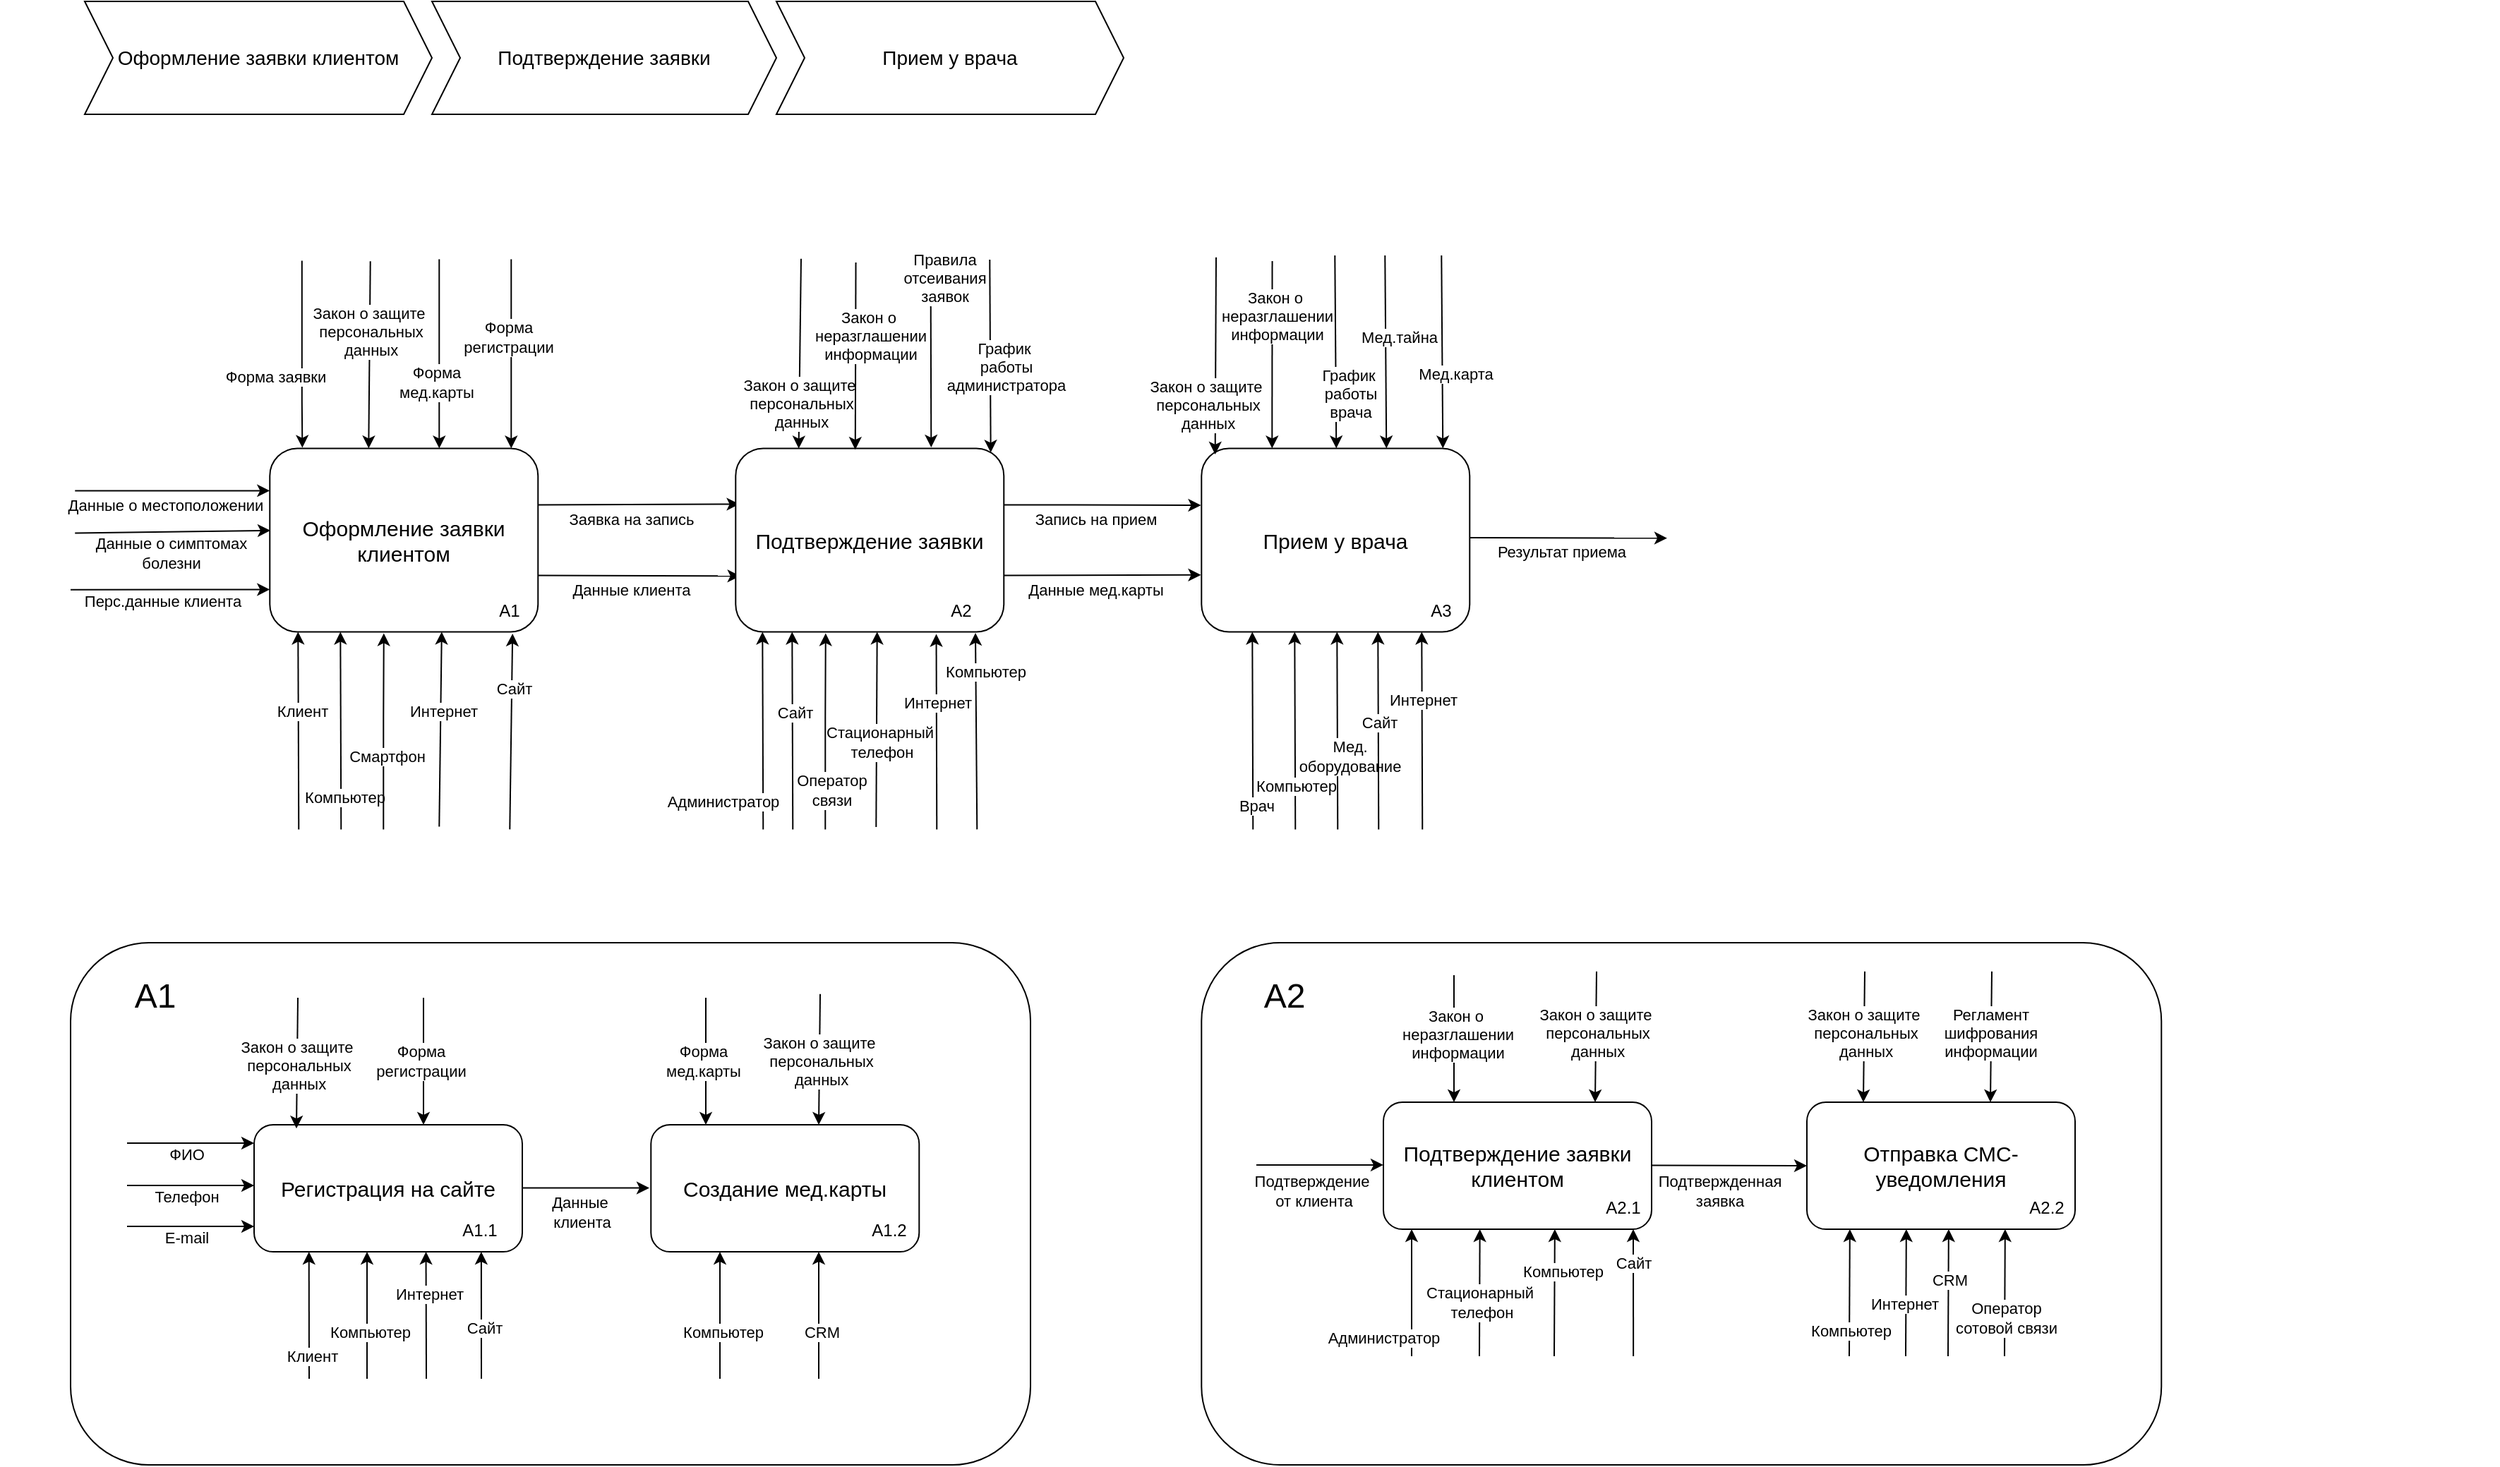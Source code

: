 <mxfile version="26.0.16">
  <diagram name="Страница — 1" id="T0lgfvcUmjg6LenymRfq">
    <mxGraphModel dx="3447" dy="2214" grid="1" gridSize="10" guides="1" tooltips="1" connect="1" arrows="1" fold="1" page="1" pageScale="1" pageWidth="827" pageHeight="1169" math="0" shadow="0">
      <root>
        <mxCell id="0" />
        <mxCell id="1" parent="0" />
        <mxCell id="xkR9pmXFTFTJfKK7whv9-181" value="" style="rounded=1;whiteSpace=wrap;html=1;" vertex="1" parent="1">
          <mxGeometry x="-798.86" y="-453" width="680" height="370" as="geometry" />
        </mxCell>
        <mxCell id="xkR9pmXFTFTJfKK7whv9-140" value="" style="rounded=1;whiteSpace=wrap;html=1;" vertex="1" parent="1">
          <mxGeometry x="-1600" y="-453" width="680" height="370" as="geometry" />
        </mxCell>
        <mxCell id="xkR9pmXFTFTJfKK7whv9-1" value="" style="group" vertex="1" connectable="0" parent="1">
          <mxGeometry x="-1650" y="-1120" width="1770" height="80" as="geometry" />
        </mxCell>
        <mxCell id="xkR9pmXFTFTJfKK7whv9-3" value="Оформление заявки клиентом" style="shape=step;perimeter=stepPerimeter;whiteSpace=wrap;html=1;fixedSize=1;fontSize=14;" vertex="1" parent="xkR9pmXFTFTJfKK7whv9-1">
          <mxGeometry x="60" width="246" height="80" as="geometry" />
        </mxCell>
        <mxCell id="xkR9pmXFTFTJfKK7whv9-5" value="Подтверждение заявки" style="shape=step;perimeter=stepPerimeter;whiteSpace=wrap;html=1;fixedSize=1;fontSize=14;" vertex="1" parent="xkR9pmXFTFTJfKK7whv9-1">
          <mxGeometry x="306" width="244" height="80" as="geometry" />
        </mxCell>
        <mxCell id="xkR9pmXFTFTJfKK7whv9-7" value="Прием у врача" style="shape=step;perimeter=stepPerimeter;whiteSpace=wrap;html=1;fixedSize=1;fontSize=14;" vertex="1" parent="xkR9pmXFTFTJfKK7whv9-1">
          <mxGeometry x="550" width="246" height="80" as="geometry" />
        </mxCell>
        <mxCell id="xkR9pmXFTFTJfKK7whv9-10" value="Оформление заявки клиентом" style="rounded=1;whiteSpace=wrap;html=1;fontSize=15;" vertex="1" parent="1">
          <mxGeometry x="-1458.86" y="-803.31" width="190" height="130" as="geometry" />
        </mxCell>
        <mxCell id="xkR9pmXFTFTJfKK7whv9-11" value="" style="endArrow=classic;html=1;rounded=0;entryX=0.006;entryY=0.706;entryDx=0;entryDy=0;entryPerimeter=0;" edge="1" parent="1">
          <mxGeometry width="50" height="50" relative="1" as="geometry">
            <mxPoint x="-1600" y="-703.09" as="sourcePoint" />
            <mxPoint x="-1458.86" y="-703.31" as="targetPoint" />
          </mxGeometry>
        </mxCell>
        <mxCell id="xkR9pmXFTFTJfKK7whv9-12" value="Перс.данные клиента" style="edgeLabel;html=1;align=center;verticalAlign=middle;resizable=0;points=[];" vertex="1" connectable="0" parent="xkR9pmXFTFTJfKK7whv9-11">
          <mxGeometry x="-0.077" y="-2" relative="1" as="geometry">
            <mxPoint y="6" as="offset" />
          </mxGeometry>
        </mxCell>
        <mxCell id="xkR9pmXFTFTJfKK7whv9-15" value="" style="endArrow=classic;html=1;rounded=0;entryX=0.002;entryY=0.448;entryDx=0;entryDy=0;entryPerimeter=0;" edge="1" parent="1" target="xkR9pmXFTFTJfKK7whv9-10">
          <mxGeometry width="50" height="50" relative="1" as="geometry">
            <mxPoint x="-1596.86" y="-743.31" as="sourcePoint" />
            <mxPoint x="-1468.86" y="-743.31" as="targetPoint" />
          </mxGeometry>
        </mxCell>
        <mxCell id="xkR9pmXFTFTJfKK7whv9-16" value="Данные о симптомах&lt;div&gt;болезни&lt;/div&gt;" style="edgeLabel;html=1;align=center;verticalAlign=middle;resizable=0;points=[];" vertex="1" connectable="0" parent="xkR9pmXFTFTJfKK7whv9-15">
          <mxGeometry x="-0.077" y="-2" relative="1" as="geometry">
            <mxPoint x="4" y="13" as="offset" />
          </mxGeometry>
        </mxCell>
        <mxCell id="xkR9pmXFTFTJfKK7whv9-17" value="" style="endArrow=classic;html=1;rounded=0;" edge="1" parent="1">
          <mxGeometry width="50" height="50" relative="1" as="geometry">
            <mxPoint x="-1596.86" y="-773.31" as="sourcePoint" />
            <mxPoint x="-1458.86" y="-773.31" as="targetPoint" />
          </mxGeometry>
        </mxCell>
        <mxCell id="xkR9pmXFTFTJfKK7whv9-18" value="Данные о местоположении" style="edgeLabel;html=1;align=center;verticalAlign=middle;resizable=0;points=[];" vertex="1" connectable="0" parent="xkR9pmXFTFTJfKK7whv9-17">
          <mxGeometry x="-0.077" y="-2" relative="1" as="geometry">
            <mxPoint y="8" as="offset" />
          </mxGeometry>
        </mxCell>
        <mxCell id="xkR9pmXFTFTJfKK7whv9-20" value="" style="endArrow=classic;html=1;rounded=0;entryX=0.316;entryY=-0.003;entryDx=0;entryDy=0;entryPerimeter=0;" edge="1" parent="1">
          <mxGeometry width="50" height="50" relative="1" as="geometry">
            <mxPoint x="-1436.1" y="-936.3" as="sourcePoint" />
            <mxPoint x="-1435.82" y="-803.7" as="targetPoint" />
            <Array as="points">
              <mxPoint x="-1436.1" y="-836.3" />
            </Array>
          </mxGeometry>
        </mxCell>
        <mxCell id="xkR9pmXFTFTJfKK7whv9-22" value="Форма заявки" style="edgeLabel;html=1;align=center;verticalAlign=middle;resizable=0;points=[];" vertex="1" connectable="0" parent="xkR9pmXFTFTJfKK7whv9-20">
          <mxGeometry x="-0.015" y="-2" relative="1" as="geometry">
            <mxPoint x="-17" y="17" as="offset" />
          </mxGeometry>
        </mxCell>
        <mxCell id="xkR9pmXFTFTJfKK7whv9-23" value="" style="endArrow=classic;html=1;rounded=0;entryX=0.362;entryY=0.02;entryDx=0;entryDy=0;entryPerimeter=0;" edge="1" parent="1">
          <mxGeometry width="50" height="50" relative="1" as="geometry">
            <mxPoint x="-1387.64" y="-935.91" as="sourcePoint" />
            <mxPoint x="-1388.86" y="-803.31" as="targetPoint" />
          </mxGeometry>
        </mxCell>
        <mxCell id="xkR9pmXFTFTJfKK7whv9-24" value="Закон о защите&lt;div&gt;&amp;nbsp;персональных&lt;/div&gt;&lt;div&gt;&amp;nbsp;данных&lt;/div&gt;" style="edgeLabel;html=1;align=center;verticalAlign=middle;resizable=0;points=[];fontSize=11;" vertex="1" connectable="0" parent="xkR9pmXFTFTJfKK7whv9-23">
          <mxGeometry x="-0.015" y="-2" relative="1" as="geometry">
            <mxPoint x="1" y="-16" as="offset" />
          </mxGeometry>
        </mxCell>
        <mxCell id="xkR9pmXFTFTJfKK7whv9-25" value="" style="endArrow=classic;html=1;rounded=0;entryX=0.25;entryY=1;entryDx=0;entryDy=0;" edge="1" parent="1">
          <mxGeometry width="50" height="50" relative="1" as="geometry">
            <mxPoint x="-1408.36" y="-533.31" as="sourcePoint" />
            <mxPoint x="-1408.86" y="-673.31" as="targetPoint" />
          </mxGeometry>
        </mxCell>
        <mxCell id="xkR9pmXFTFTJfKK7whv9-26" value="Компьютер" style="edgeLabel;html=1;align=center;verticalAlign=middle;resizable=0;points=[];" vertex="1" connectable="0" parent="xkR9pmXFTFTJfKK7whv9-25">
          <mxGeometry x="-0.077" y="-2" relative="1" as="geometry">
            <mxPoint y="42" as="offset" />
          </mxGeometry>
        </mxCell>
        <mxCell id="xkR9pmXFTFTJfKK7whv9-29" value="" style="endArrow=classic;html=1;rounded=0;entryX=0.475;entryY=1.008;entryDx=0;entryDy=0;entryPerimeter=0;" edge="1" parent="1">
          <mxGeometry width="50" height="50" relative="1" as="geometry">
            <mxPoint x="-1378.36" y="-533.31" as="sourcePoint" />
            <mxPoint x="-1378.11" y="-672.27" as="targetPoint" />
            <Array as="points">
              <mxPoint x="-1378.36" y="-613.31" />
            </Array>
          </mxGeometry>
        </mxCell>
        <mxCell id="xkR9pmXFTFTJfKK7whv9-30" value="Смартфон" style="edgeLabel;html=1;align=center;verticalAlign=middle;resizable=0;points=[];" vertex="1" connectable="0" parent="xkR9pmXFTFTJfKK7whv9-29">
          <mxGeometry x="-0.077" y="-2" relative="1" as="geometry">
            <mxPoint y="12" as="offset" />
          </mxGeometry>
        </mxCell>
        <mxCell id="xkR9pmXFTFTJfKK7whv9-33" value="" style="endArrow=classic;html=1;rounded=0;entryX=0.904;entryY=1.015;entryDx=0;entryDy=0;entryPerimeter=0;" edge="1" parent="1">
          <mxGeometry width="50" height="50" relative="1" as="geometry">
            <mxPoint x="-1338.86" y="-535.26" as="sourcePoint" />
            <mxPoint x="-1337.1" y="-673.31" as="targetPoint" />
          </mxGeometry>
        </mxCell>
        <mxCell id="xkR9pmXFTFTJfKK7whv9-34" value="Интернет" style="edgeLabel;html=1;align=center;verticalAlign=middle;resizable=0;points=[];" vertex="1" connectable="0" parent="xkR9pmXFTFTJfKK7whv9-33">
          <mxGeometry x="-0.077" y="-2" relative="1" as="geometry">
            <mxPoint y="-19" as="offset" />
          </mxGeometry>
        </mxCell>
        <mxCell id="xkR9pmXFTFTJfKK7whv9-35" value="" style="endArrow=classic;html=1;rounded=0;entryX=0.905;entryY=1.01;entryDx=0;entryDy=0;entryPerimeter=0;" edge="1" parent="1" target="xkR9pmXFTFTJfKK7whv9-10">
          <mxGeometry width="50" height="50" relative="1" as="geometry">
            <mxPoint x="-1288.86" y="-533.31" as="sourcePoint" />
            <mxPoint x="-1287.1" y="-663.31" as="targetPoint" />
          </mxGeometry>
        </mxCell>
        <mxCell id="xkR9pmXFTFTJfKK7whv9-36" value="Сайт" style="edgeLabel;html=1;align=center;verticalAlign=middle;resizable=0;points=[];" vertex="1" connectable="0" parent="xkR9pmXFTFTJfKK7whv9-35">
          <mxGeometry x="-0.077" y="-2" relative="1" as="geometry">
            <mxPoint y="-36" as="offset" />
          </mxGeometry>
        </mxCell>
        <mxCell id="xkR9pmXFTFTJfKK7whv9-37" value="" style="endArrow=classic;html=1;rounded=0;entryX=0.014;entryY=0.304;entryDx=0;entryDy=0;entryPerimeter=0;" edge="1" parent="1" target="xkR9pmXFTFTJfKK7whv9-44">
          <mxGeometry width="50" height="50" relative="1" as="geometry">
            <mxPoint x="-1268.86" y="-763.31" as="sourcePoint" />
            <mxPoint x="-1130.86" y="-763.31" as="targetPoint" />
          </mxGeometry>
        </mxCell>
        <mxCell id="xkR9pmXFTFTJfKK7whv9-38" value="Заявка на запись" style="edgeLabel;html=1;align=center;verticalAlign=middle;resizable=0;points=[];" vertex="1" connectable="0" parent="xkR9pmXFTFTJfKK7whv9-37">
          <mxGeometry x="-0.077" y="-2" relative="1" as="geometry">
            <mxPoint y="8" as="offset" />
          </mxGeometry>
        </mxCell>
        <mxCell id="xkR9pmXFTFTJfKK7whv9-39" value="" style="endArrow=classic;html=1;rounded=0;entryX=0.017;entryY=0.696;entryDx=0;entryDy=0;entryPerimeter=0;" edge="1" parent="1" target="xkR9pmXFTFTJfKK7whv9-44">
          <mxGeometry width="50" height="50" relative="1" as="geometry">
            <mxPoint x="-1268.86" y="-713.31" as="sourcePoint" />
            <mxPoint x="-1130.86" y="-713.31" as="targetPoint" />
          </mxGeometry>
        </mxCell>
        <mxCell id="xkR9pmXFTFTJfKK7whv9-40" value="Данные клиента" style="edgeLabel;html=1;align=center;verticalAlign=middle;resizable=0;points=[];" vertex="1" connectable="0" parent="xkR9pmXFTFTJfKK7whv9-39">
          <mxGeometry x="-0.077" y="-2" relative="1" as="geometry">
            <mxPoint y="8" as="offset" />
          </mxGeometry>
        </mxCell>
        <mxCell id="xkR9pmXFTFTJfKK7whv9-42" value="А1" style="text;html=1;align=center;verticalAlign=middle;whiteSpace=wrap;rounded=0;" vertex="1" parent="1">
          <mxGeometry x="-1318.86" y="-703.31" width="60" height="30" as="geometry" />
        </mxCell>
        <mxCell id="xkR9pmXFTFTJfKK7whv9-44" value="Подтверждение заявки" style="rounded=1;whiteSpace=wrap;html=1;fontSize=15;" vertex="1" parent="1">
          <mxGeometry x="-1128.86" y="-803.31" width="190" height="130" as="geometry" />
        </mxCell>
        <mxCell id="xkR9pmXFTFTJfKK7whv9-47" value="" style="endArrow=classic;html=1;rounded=0;entryX=0.235;entryY=0.001;entryDx=0;entryDy=0;entryPerimeter=0;" edge="1" parent="1" target="xkR9pmXFTFTJfKK7whv9-44">
          <mxGeometry width="50" height="50" relative="1" as="geometry">
            <mxPoint x="-1082.51" y="-937.6" as="sourcePoint" />
            <mxPoint x="-1084.47" y="-803.31" as="targetPoint" />
          </mxGeometry>
        </mxCell>
        <mxCell id="xkR9pmXFTFTJfKK7whv9-48" value="Закон о защите&lt;div&gt;&amp;nbsp;персональных&lt;/div&gt;&lt;div&gt;&amp;nbsp;данных&lt;/div&gt;" style="edgeLabel;html=1;align=center;verticalAlign=middle;resizable=0;points=[];fontSize=11;" vertex="1" connectable="0" parent="xkR9pmXFTFTJfKK7whv9-47">
          <mxGeometry x="-0.015" y="-2" relative="1" as="geometry">
            <mxPoint x="1" y="36" as="offset" />
          </mxGeometry>
        </mxCell>
        <mxCell id="xkR9pmXFTFTJfKK7whv9-49" value="" style="endArrow=classic;html=1;rounded=0;entryX=0.446;entryY=0.007;entryDx=0;entryDy=0;entryPerimeter=0;" edge="1" parent="1" target="xkR9pmXFTFTJfKK7whv9-44">
          <mxGeometry width="50" height="50" relative="1" as="geometry">
            <mxPoint x="-1043.73" y="-935" as="sourcePoint" />
            <mxPoint x="-1043.73" y="-805" as="targetPoint" />
          </mxGeometry>
        </mxCell>
        <mxCell id="xkR9pmXFTFTJfKK7whv9-50" value="Закон о&lt;div&gt;&amp;nbsp;неразглашении&lt;div&gt;&amp;nbsp;информации&lt;/div&gt;&lt;/div&gt;" style="edgeLabel;html=1;align=center;verticalAlign=middle;resizable=0;points=[];fontSize=11;" vertex="1" connectable="0" parent="xkR9pmXFTFTJfKK7whv9-49">
          <mxGeometry x="-0.015" y="-2" relative="1" as="geometry">
            <mxPoint x="11" y="-14" as="offset" />
          </mxGeometry>
        </mxCell>
        <mxCell id="xkR9pmXFTFTJfKK7whv9-51" value="" style="endArrow=classic;html=1;rounded=0;entryX=0.729;entryY=-0.005;entryDx=0;entryDy=0;entryPerimeter=0;" edge="1" parent="1" target="xkR9pmXFTFTJfKK7whv9-44">
          <mxGeometry width="50" height="50" relative="1" as="geometry">
            <mxPoint x="-990.73" y="-935" as="sourcePoint" />
            <mxPoint x="-990.32" y="-801.23" as="targetPoint" />
          </mxGeometry>
        </mxCell>
        <mxCell id="xkR9pmXFTFTJfKK7whv9-52" value="Правила&lt;div&gt;&amp;nbsp;отсеивания&amp;nbsp;&lt;/div&gt;&lt;div&gt;заявок&lt;/div&gt;" style="edgeLabel;html=1;align=center;verticalAlign=middle;resizable=0;points=[];fontSize=11;" vertex="1" connectable="0" parent="xkR9pmXFTFTJfKK7whv9-51">
          <mxGeometry x="-0.015" y="-2" relative="1" as="geometry">
            <mxPoint x="11" y="-54" as="offset" />
          </mxGeometry>
        </mxCell>
        <mxCell id="xkR9pmXFTFTJfKK7whv9-53" value="" style="endArrow=classic;html=1;rounded=0;entryX=0.25;entryY=1;entryDx=0;entryDy=0;" edge="1" parent="1">
          <mxGeometry width="50" height="50" relative="1" as="geometry">
            <mxPoint x="-1109.36" y="-533.31" as="sourcePoint" />
            <mxPoint x="-1109.86" y="-673.31" as="targetPoint" />
          </mxGeometry>
        </mxCell>
        <mxCell id="xkR9pmXFTFTJfKK7whv9-55" value="" style="endArrow=classic;html=1;rounded=0;entryX=0.475;entryY=1.008;entryDx=0;entryDy=0;entryPerimeter=0;" edge="1" parent="1">
          <mxGeometry width="50" height="50" relative="1" as="geometry">
            <mxPoint x="-1065.36" y="-533.31" as="sourcePoint" />
            <mxPoint x="-1065.11" y="-672.27" as="targetPoint" />
            <Array as="points">
              <mxPoint x="-1065.36" y="-613.31" />
            </Array>
          </mxGeometry>
        </mxCell>
        <mxCell id="xkR9pmXFTFTJfKK7whv9-56" value="Оператор&lt;div&gt;связи&lt;/div&gt;" style="edgeLabel;html=1;align=center;verticalAlign=middle;resizable=0;points=[];" vertex="1" connectable="0" parent="xkR9pmXFTFTJfKK7whv9-55">
          <mxGeometry x="-0.077" y="-2" relative="1" as="geometry">
            <mxPoint x="2" y="36" as="offset" />
          </mxGeometry>
        </mxCell>
        <mxCell id="xkR9pmXFTFTJfKK7whv9-57" value="" style="endArrow=classic;html=1;rounded=0;entryX=0.688;entryY=1.013;entryDx=0;entryDy=0;entryPerimeter=0;" edge="1" parent="1">
          <mxGeometry width="50" height="50" relative="1" as="geometry">
            <mxPoint x="-1029.36" y="-535" as="sourcePoint" />
            <mxPoint x="-1028.64" y="-673.31" as="targetPoint" />
          </mxGeometry>
        </mxCell>
        <mxCell id="xkR9pmXFTFTJfKK7whv9-58" value="Стационарный&lt;div&gt;&amp;nbsp;телефон&lt;/div&gt;" style="edgeLabel;html=1;align=center;verticalAlign=middle;resizable=0;points=[];" vertex="1" connectable="0" parent="xkR9pmXFTFTJfKK7whv9-57">
          <mxGeometry x="-0.077" y="-2" relative="1" as="geometry">
            <mxPoint y="4" as="offset" />
          </mxGeometry>
        </mxCell>
        <mxCell id="xkR9pmXFTFTJfKK7whv9-59" value="" style="endArrow=classic;html=1;rounded=0;entryX=0.748;entryY=1.012;entryDx=0;entryDy=0;entryPerimeter=0;" edge="1" parent="1" target="xkR9pmXFTFTJfKK7whv9-44">
          <mxGeometry width="50" height="50" relative="1" as="geometry">
            <mxPoint x="-986.36" y="-533.31" as="sourcePoint" />
            <mxPoint x="-988.86" y="-663.31" as="targetPoint" />
          </mxGeometry>
        </mxCell>
        <mxCell id="xkR9pmXFTFTJfKK7whv9-60" value="Интернет" style="edgeLabel;html=1;align=center;verticalAlign=middle;resizable=0;points=[];" vertex="1" connectable="0" parent="xkR9pmXFTFTJfKK7whv9-59">
          <mxGeometry x="-0.077" y="-2" relative="1" as="geometry">
            <mxPoint x="-2" y="-26" as="offset" />
          </mxGeometry>
        </mxCell>
        <mxCell id="xkR9pmXFTFTJfKK7whv9-61" value="" style="endArrow=classic;html=1;rounded=0;entryX=0.894;entryY=1.006;entryDx=0;entryDy=0;entryPerimeter=0;" edge="1" parent="1" target="xkR9pmXFTFTJfKK7whv9-44">
          <mxGeometry width="50" height="50" relative="1" as="geometry">
            <mxPoint x="-957.86" y="-533.31" as="sourcePoint" />
            <mxPoint x="-948.86" y="-663.31" as="targetPoint" />
          </mxGeometry>
        </mxCell>
        <mxCell id="xkR9pmXFTFTJfKK7whv9-89" value="Компьютер" style="edgeLabel;html=1;align=center;verticalAlign=middle;resizable=0;points=[];" vertex="1" connectable="0" parent="xkR9pmXFTFTJfKK7whv9-61">
          <mxGeometry x="0.611" y="-1" relative="1" as="geometry">
            <mxPoint x="6" as="offset" />
          </mxGeometry>
        </mxCell>
        <mxCell id="xkR9pmXFTFTJfKK7whv9-63" value="" style="endArrow=classic;html=1;rounded=0;entryX=0.951;entryY=0.023;entryDx=0;entryDy=0;entryPerimeter=0;" edge="1" parent="1" target="xkR9pmXFTFTJfKK7whv9-44">
          <mxGeometry width="50" height="50" relative="1" as="geometry">
            <mxPoint x="-948.86" y="-937" as="sourcePoint" />
            <mxPoint x="-947.99" y="-803.31" as="targetPoint" />
          </mxGeometry>
        </mxCell>
        <mxCell id="xkR9pmXFTFTJfKK7whv9-64" value="График&lt;div&gt;&amp;nbsp;работы&lt;/div&gt;&lt;div&gt;&amp;nbsp;администратора&lt;/div&gt;" style="edgeLabel;html=1;align=center;verticalAlign=middle;resizable=0;points=[];fontSize=11;" vertex="1" connectable="0" parent="xkR9pmXFTFTJfKK7whv9-63">
          <mxGeometry x="-0.015" y="-2" relative="1" as="geometry">
            <mxPoint x="11" y="8" as="offset" />
          </mxGeometry>
        </mxCell>
        <mxCell id="xkR9pmXFTFTJfKK7whv9-66" value="А2" style="text;html=1;align=center;verticalAlign=middle;whiteSpace=wrap;rounded=0;" vertex="1" parent="1">
          <mxGeometry x="-998.86" y="-703.31" width="60" height="30" as="geometry" />
        </mxCell>
        <mxCell id="xkR9pmXFTFTJfKK7whv9-67" value="" style="endArrow=classic;html=1;rounded=0;entryX=0.25;entryY=1;entryDx=0;entryDy=0;" edge="1" parent="1">
          <mxGeometry width="50" height="50" relative="1" as="geometry">
            <mxPoint x="-1438.36" y="-533.31" as="sourcePoint" />
            <mxPoint x="-1438.86" y="-673.31" as="targetPoint" />
          </mxGeometry>
        </mxCell>
        <mxCell id="xkR9pmXFTFTJfKK7whv9-68" value="Клиент" style="edgeLabel;html=1;align=center;verticalAlign=middle;resizable=0;points=[];" vertex="1" connectable="0" parent="xkR9pmXFTFTJfKK7whv9-67">
          <mxGeometry x="-0.077" y="-2" relative="1" as="geometry">
            <mxPoint y="-19" as="offset" />
          </mxGeometry>
        </mxCell>
        <mxCell id="xkR9pmXFTFTJfKK7whv9-69" value="" style="endArrow=classic;html=1;rounded=0;entryX=0.25;entryY=1;entryDx=0;entryDy=0;" edge="1" parent="1">
          <mxGeometry width="50" height="50" relative="1" as="geometry">
            <mxPoint x="-1088.36" y="-533.31" as="sourcePoint" />
            <mxPoint x="-1088.86" y="-673.31" as="targetPoint" />
          </mxGeometry>
        </mxCell>
        <mxCell id="xkR9pmXFTFTJfKK7whv9-70" value="Администратор" style="edgeLabel;html=1;align=center;verticalAlign=middle;resizable=0;points=[];" vertex="1" connectable="0" parent="xkR9pmXFTFTJfKK7whv9-69">
          <mxGeometry x="-0.077" y="-2" relative="1" as="geometry">
            <mxPoint x="-52" y="45" as="offset" />
          </mxGeometry>
        </mxCell>
        <mxCell id="xkR9pmXFTFTJfKK7whv9-84" value="Сайт" style="edgeLabel;html=1;align=center;verticalAlign=middle;resizable=0;points=[];" vertex="1" connectable="0" parent="xkR9pmXFTFTJfKK7whv9-69">
          <mxGeometry x="0.047" y="-1" relative="1" as="geometry">
            <mxPoint y="-9" as="offset" />
          </mxGeometry>
        </mxCell>
        <mxCell id="xkR9pmXFTFTJfKK7whv9-71" value="" style="endArrow=classic;html=1;rounded=0;entryX=-0.002;entryY=0.31;entryDx=0;entryDy=0;entryPerimeter=0;" edge="1" parent="1" target="xkR9pmXFTFTJfKK7whv9-77">
          <mxGeometry width="50" height="50" relative="1" as="geometry">
            <mxPoint x="-938.86" y="-763.31" as="sourcePoint" />
            <mxPoint x="-795.86" y="-763.31" as="targetPoint" />
          </mxGeometry>
        </mxCell>
        <mxCell id="xkR9pmXFTFTJfKK7whv9-72" value="Запись на прием" style="edgeLabel;html=1;align=center;verticalAlign=middle;resizable=0;points=[];" vertex="1" connectable="0" parent="xkR9pmXFTFTJfKK7whv9-71">
          <mxGeometry x="-0.077" y="-2" relative="1" as="geometry">
            <mxPoint y="8" as="offset" />
          </mxGeometry>
        </mxCell>
        <mxCell id="xkR9pmXFTFTJfKK7whv9-73" value="" style="endArrow=classic;html=1;rounded=0;" edge="1" parent="1">
          <mxGeometry width="50" height="50" relative="1" as="geometry">
            <mxPoint x="-1338.86" y="-937.3" as="sourcePoint" />
            <mxPoint x="-1338.86" y="-803.31" as="targetPoint" />
            <Array as="points">
              <mxPoint x="-1338.86" y="-837.3" />
            </Array>
          </mxGeometry>
        </mxCell>
        <mxCell id="xkR9pmXFTFTJfKK7whv9-74" value="Форма&lt;div&gt;мед.карты&lt;/div&gt;" style="edgeLabel;html=1;align=center;verticalAlign=middle;resizable=0;points=[];" vertex="1" connectable="0" parent="xkR9pmXFTFTJfKK7whv9-73">
          <mxGeometry x="-0.015" y="-2" relative="1" as="geometry">
            <mxPoint y="21" as="offset" />
          </mxGeometry>
        </mxCell>
        <mxCell id="xkR9pmXFTFTJfKK7whv9-75" value="" style="endArrow=classic;html=1;rounded=0;entryX=-0.002;entryY=0.69;entryDx=0;entryDy=0;entryPerimeter=0;" edge="1" parent="1" target="xkR9pmXFTFTJfKK7whv9-77">
          <mxGeometry width="50" height="50" relative="1" as="geometry">
            <mxPoint x="-938.86" y="-713.31" as="sourcePoint" />
            <mxPoint x="-795.86" y="-713.31" as="targetPoint" />
          </mxGeometry>
        </mxCell>
        <mxCell id="xkR9pmXFTFTJfKK7whv9-76" value="Данные мед.карты" style="edgeLabel;html=1;align=center;verticalAlign=middle;resizable=0;points=[];" vertex="1" connectable="0" parent="xkR9pmXFTFTJfKK7whv9-75">
          <mxGeometry x="-0.077" y="-2" relative="1" as="geometry">
            <mxPoint y="8" as="offset" />
          </mxGeometry>
        </mxCell>
        <mxCell id="xkR9pmXFTFTJfKK7whv9-77" value="Прием у врача" style="rounded=1;whiteSpace=wrap;html=1;fontSize=15;" vertex="1" parent="1">
          <mxGeometry x="-798.86" y="-803.31" width="190" height="130" as="geometry" />
        </mxCell>
        <mxCell id="xkR9pmXFTFTJfKK7whv9-78" value="" style="endArrow=classic;html=1;rounded=0;entryX=0.25;entryY=1;entryDx=0;entryDy=0;" edge="1" parent="1">
          <mxGeometry width="50" height="50" relative="1" as="geometry">
            <mxPoint x="-762.36" y="-533.31" as="sourcePoint" />
            <mxPoint x="-762.86" y="-673.31" as="targetPoint" />
          </mxGeometry>
        </mxCell>
        <mxCell id="xkR9pmXFTFTJfKK7whv9-79" value="Врач" style="edgeLabel;html=1;align=center;verticalAlign=middle;resizable=0;points=[];" vertex="1" connectable="0" parent="xkR9pmXFTFTJfKK7whv9-78">
          <mxGeometry x="-0.077" y="-2" relative="1" as="geometry">
            <mxPoint y="48" as="offset" />
          </mxGeometry>
        </mxCell>
        <mxCell id="xkR9pmXFTFTJfKK7whv9-80" value="" style="endArrow=classic;html=1;rounded=0;entryX=0.25;entryY=1;entryDx=0;entryDy=0;" edge="1" parent="1">
          <mxGeometry width="50" height="50" relative="1" as="geometry">
            <mxPoint x="-732.36" y="-533.31" as="sourcePoint" />
            <mxPoint x="-732.86" y="-673.31" as="targetPoint" />
          </mxGeometry>
        </mxCell>
        <mxCell id="xkR9pmXFTFTJfKK7whv9-81" value="Компьютер" style="edgeLabel;html=1;align=center;verticalAlign=middle;resizable=0;points=[];" vertex="1" connectable="0" parent="xkR9pmXFTFTJfKK7whv9-80">
          <mxGeometry x="-0.077" y="-2" relative="1" as="geometry">
            <mxPoint x="-2" y="34" as="offset" />
          </mxGeometry>
        </mxCell>
        <mxCell id="xkR9pmXFTFTJfKK7whv9-82" value="" style="endArrow=classic;html=1;rounded=0;entryX=0.25;entryY=1;entryDx=0;entryDy=0;" edge="1" parent="1">
          <mxGeometry width="50" height="50" relative="1" as="geometry">
            <mxPoint x="-702.36" y="-533.31" as="sourcePoint" />
            <mxPoint x="-702.86" y="-673.31" as="targetPoint" />
          </mxGeometry>
        </mxCell>
        <mxCell id="xkR9pmXFTFTJfKK7whv9-83" value="Мед.&lt;div&gt;оборудование&lt;/div&gt;" style="edgeLabel;html=1;align=center;verticalAlign=middle;resizable=0;points=[];" vertex="1" connectable="0" parent="xkR9pmXFTFTJfKK7whv9-82">
          <mxGeometry x="-0.077" y="-2" relative="1" as="geometry">
            <mxPoint x="6" y="13" as="offset" />
          </mxGeometry>
        </mxCell>
        <mxCell id="xkR9pmXFTFTJfKK7whv9-85" value="" style="endArrow=classic;html=1;rounded=0;entryX=0.25;entryY=1;entryDx=0;entryDy=0;" edge="1" parent="1">
          <mxGeometry width="50" height="50" relative="1" as="geometry">
            <mxPoint x="-673.36" y="-533.31" as="sourcePoint" />
            <mxPoint x="-673.86" y="-673.31" as="targetPoint" />
          </mxGeometry>
        </mxCell>
        <mxCell id="xkR9pmXFTFTJfKK7whv9-86" value="Сайт" style="edgeLabel;html=1;align=center;verticalAlign=middle;resizable=0;points=[];" vertex="1" connectable="0" parent="xkR9pmXFTFTJfKK7whv9-85">
          <mxGeometry x="-0.077" y="-2" relative="1" as="geometry">
            <mxPoint x="-2" y="-11" as="offset" />
          </mxGeometry>
        </mxCell>
        <mxCell id="xkR9pmXFTFTJfKK7whv9-87" value="" style="endArrow=classic;html=1;rounded=0;entryX=0.25;entryY=1;entryDx=0;entryDy=0;" edge="1" parent="1">
          <mxGeometry width="50" height="50" relative="1" as="geometry">
            <mxPoint x="-642.36" y="-533.31" as="sourcePoint" />
            <mxPoint x="-642.86" y="-673.31" as="targetPoint" />
          </mxGeometry>
        </mxCell>
        <mxCell id="xkR9pmXFTFTJfKK7whv9-88" value="Интернет" style="edgeLabel;html=1;align=center;verticalAlign=middle;resizable=0;points=[];" vertex="1" connectable="0" parent="xkR9pmXFTFTJfKK7whv9-87">
          <mxGeometry x="-0.077" y="-2" relative="1" as="geometry">
            <mxPoint x="-2" y="-27" as="offset" />
          </mxGeometry>
        </mxCell>
        <mxCell id="xkR9pmXFTFTJfKK7whv9-90" value="" style="endArrow=classic;html=1;rounded=0;entryX=0.051;entryY=0.033;entryDx=0;entryDy=0;entryPerimeter=0;" edge="1" parent="1" target="xkR9pmXFTFTJfKK7whv9-77">
          <mxGeometry width="50" height="50" relative="1" as="geometry">
            <mxPoint x="-788.51" y="-938.6" as="sourcePoint" />
            <mxPoint x="-789.86" y="-804.31" as="targetPoint" />
          </mxGeometry>
        </mxCell>
        <mxCell id="xkR9pmXFTFTJfKK7whv9-91" value="Закон о защите&lt;div&gt;&amp;nbsp;персональных&lt;/div&gt;&lt;div&gt;&amp;nbsp;данных&lt;/div&gt;" style="edgeLabel;html=1;align=center;verticalAlign=middle;resizable=0;points=[];fontSize=11;" vertex="1" connectable="0" parent="xkR9pmXFTFTJfKK7whv9-90">
          <mxGeometry x="-0.015" y="-2" relative="1" as="geometry">
            <mxPoint x="-5" y="36" as="offset" />
          </mxGeometry>
        </mxCell>
        <mxCell id="xkR9pmXFTFTJfKK7whv9-92" value="" style="endArrow=classic;html=1;rounded=0;entryX=0.446;entryY=0.007;entryDx=0;entryDy=0;entryPerimeter=0;" edge="1" parent="1">
          <mxGeometry width="50" height="50" relative="1" as="geometry">
            <mxPoint x="-748.73" y="-936" as="sourcePoint" />
            <mxPoint x="-748.86" y="-803.31" as="targetPoint" />
          </mxGeometry>
        </mxCell>
        <mxCell id="xkR9pmXFTFTJfKK7whv9-93" value="Закон о&lt;div&gt;&amp;nbsp;неразглашении&lt;div&gt;&amp;nbsp;информации&lt;/div&gt;&lt;/div&gt;" style="edgeLabel;html=1;align=center;verticalAlign=middle;resizable=0;points=[];fontSize=11;" vertex="1" connectable="0" parent="xkR9pmXFTFTJfKK7whv9-92">
          <mxGeometry x="-0.015" y="-2" relative="1" as="geometry">
            <mxPoint x="4" y="-27" as="offset" />
          </mxGeometry>
        </mxCell>
        <mxCell id="xkR9pmXFTFTJfKK7whv9-94" value="" style="endArrow=classic;html=1;rounded=0;entryX=0.951;entryY=0.023;entryDx=0;entryDy=0;entryPerimeter=0;" edge="1" parent="1">
          <mxGeometry width="50" height="50" relative="1" as="geometry">
            <mxPoint x="-704.36" y="-940" as="sourcePoint" />
            <mxPoint x="-703.36" y="-803.31" as="targetPoint" />
          </mxGeometry>
        </mxCell>
        <mxCell id="xkR9pmXFTFTJfKK7whv9-95" value="График&lt;div&gt;&amp;nbsp;работы&lt;/div&gt;&lt;div&gt;&amp;nbsp;врача&lt;/div&gt;" style="edgeLabel;html=1;align=center;verticalAlign=middle;resizable=0;points=[];fontSize=11;" vertex="1" connectable="0" parent="xkR9pmXFTFTJfKK7whv9-94">
          <mxGeometry x="-0.015" y="-2" relative="1" as="geometry">
            <mxPoint x="11" y="30" as="offset" />
          </mxGeometry>
        </mxCell>
        <mxCell id="xkR9pmXFTFTJfKK7whv9-96" value="" style="endArrow=classic;html=1;rounded=0;entryX=0.951;entryY=0.023;entryDx=0;entryDy=0;entryPerimeter=0;" edge="1" parent="1">
          <mxGeometry width="50" height="50" relative="1" as="geometry">
            <mxPoint x="-668.86" y="-940" as="sourcePoint" />
            <mxPoint x="-667.86" y="-803.31" as="targetPoint" />
          </mxGeometry>
        </mxCell>
        <mxCell id="xkR9pmXFTFTJfKK7whv9-97" value="Мед.тайна" style="edgeLabel;html=1;align=center;verticalAlign=middle;resizable=0;points=[];fontSize=11;" vertex="1" connectable="0" parent="xkR9pmXFTFTJfKK7whv9-96">
          <mxGeometry x="-0.015" y="-2" relative="1" as="geometry">
            <mxPoint x="11" y="-10" as="offset" />
          </mxGeometry>
        </mxCell>
        <mxCell id="xkR9pmXFTFTJfKK7whv9-98" value="" style="endArrow=classic;html=1;rounded=0;entryX=0.951;entryY=0.023;entryDx=0;entryDy=0;entryPerimeter=0;" edge="1" parent="1">
          <mxGeometry width="50" height="50" relative="1" as="geometry">
            <mxPoint x="-628.86" y="-940" as="sourcePoint" />
            <mxPoint x="-627.86" y="-803.31" as="targetPoint" />
          </mxGeometry>
        </mxCell>
        <mxCell id="xkR9pmXFTFTJfKK7whv9-99" value="Мед.карта" style="edgeLabel;html=1;align=center;verticalAlign=middle;resizable=0;points=[];fontSize=11;" vertex="1" connectable="0" parent="xkR9pmXFTFTJfKK7whv9-98">
          <mxGeometry x="-0.015" y="-2" relative="1" as="geometry">
            <mxPoint x="11" y="16" as="offset" />
          </mxGeometry>
        </mxCell>
        <mxCell id="xkR9pmXFTFTJfKK7whv9-100" value="А3" style="text;html=1;align=center;verticalAlign=middle;whiteSpace=wrap;rounded=0;" vertex="1" parent="1">
          <mxGeometry x="-658.86" y="-703.31" width="60" height="30" as="geometry" />
        </mxCell>
        <mxCell id="xkR9pmXFTFTJfKK7whv9-101" value="" style="endArrow=classic;html=1;rounded=0;entryX=-0.002;entryY=0.31;entryDx=0;entryDy=0;entryPerimeter=0;" edge="1" parent="1">
          <mxGeometry width="50" height="50" relative="1" as="geometry">
            <mxPoint x="-608.86" y="-740" as="sourcePoint" />
            <mxPoint x="-469" y="-739.69" as="targetPoint" />
          </mxGeometry>
        </mxCell>
        <mxCell id="xkR9pmXFTFTJfKK7whv9-102" value="Результат приема" style="edgeLabel;html=1;align=center;verticalAlign=middle;resizable=0;points=[];" vertex="1" connectable="0" parent="xkR9pmXFTFTJfKK7whv9-101">
          <mxGeometry x="-0.077" y="-2" relative="1" as="geometry">
            <mxPoint y="8" as="offset" />
          </mxGeometry>
        </mxCell>
        <mxCell id="xkR9pmXFTFTJfKK7whv9-103" value="Регистрация на сайте" style="rounded=1;whiteSpace=wrap;html=1;fontSize=15;" vertex="1" parent="1">
          <mxGeometry x="-1470" y="-324" width="190" height="90" as="geometry" />
        </mxCell>
        <mxCell id="xkR9pmXFTFTJfKK7whv9-104" value="А1.1" style="text;html=1;align=center;verticalAlign=middle;whiteSpace=wrap;rounded=0;" vertex="1" parent="1">
          <mxGeometry x="-1340.0" y="-264.0" width="60" height="30" as="geometry" />
        </mxCell>
        <mxCell id="xkR9pmXFTFTJfKK7whv9-105" value="" style="endArrow=classic;html=1;rounded=0;entryX=0.25;entryY=1;entryDx=0;entryDy=0;" edge="1" parent="1">
          <mxGeometry width="50" height="50" relative="1" as="geometry">
            <mxPoint x="-1431" y="-144" as="sourcePoint" />
            <mxPoint x="-1431.14" y="-234.0" as="targetPoint" />
          </mxGeometry>
        </mxCell>
        <mxCell id="xkR9pmXFTFTJfKK7whv9-106" value="Клиент" style="edgeLabel;html=1;align=center;verticalAlign=middle;resizable=0;points=[];" vertex="1" connectable="0" parent="xkR9pmXFTFTJfKK7whv9-105">
          <mxGeometry x="-0.077" y="-2" relative="1" as="geometry">
            <mxPoint y="25" as="offset" />
          </mxGeometry>
        </mxCell>
        <mxCell id="xkR9pmXFTFTJfKK7whv9-109" value="" style="endArrow=classic;html=1;rounded=0;entryX=0.25;entryY=1;entryDx=0;entryDy=0;" edge="1" parent="1">
          <mxGeometry width="50" height="50" relative="1" as="geometry">
            <mxPoint x="-1390" y="-144" as="sourcePoint" />
            <mxPoint x="-1390.0" y="-234.0" as="targetPoint" />
          </mxGeometry>
        </mxCell>
        <mxCell id="xkR9pmXFTFTJfKK7whv9-110" value="Компьютер" style="edgeLabel;html=1;align=center;verticalAlign=middle;resizable=0;points=[];" vertex="1" connectable="0" parent="xkR9pmXFTFTJfKK7whv9-109">
          <mxGeometry x="-0.077" y="-2" relative="1" as="geometry">
            <mxPoint y="8" as="offset" />
          </mxGeometry>
        </mxCell>
        <mxCell id="xkR9pmXFTFTJfKK7whv9-111" value="" style="endArrow=classic;html=1;rounded=0;entryX=0.904;entryY=1.015;entryDx=0;entryDy=0;entryPerimeter=0;" edge="1" parent="1">
          <mxGeometry width="50" height="50" relative="1" as="geometry">
            <mxPoint x="-1348" y="-144" as="sourcePoint" />
            <mxPoint x="-1348.24" y="-234.0" as="targetPoint" />
          </mxGeometry>
        </mxCell>
        <mxCell id="xkR9pmXFTFTJfKK7whv9-112" value="Интернет" style="edgeLabel;html=1;align=center;verticalAlign=middle;resizable=0;points=[];" vertex="1" connectable="0" parent="xkR9pmXFTFTJfKK7whv9-111">
          <mxGeometry x="-0.077" y="-2" relative="1" as="geometry">
            <mxPoint y="-19" as="offset" />
          </mxGeometry>
        </mxCell>
        <mxCell id="xkR9pmXFTFTJfKK7whv9-113" value="" style="endArrow=classic;html=1;rounded=0;entryX=0.905;entryY=1.01;entryDx=0;entryDy=0;entryPerimeter=0;" edge="1" parent="1">
          <mxGeometry width="50" height="50" relative="1" as="geometry">
            <mxPoint x="-1309" y="-144" as="sourcePoint" />
            <mxPoint x="-1309.07" y="-234" as="targetPoint" />
          </mxGeometry>
        </mxCell>
        <mxCell id="xkR9pmXFTFTJfKK7whv9-114" value="Сайт" style="edgeLabel;html=1;align=center;verticalAlign=middle;resizable=0;points=[];" vertex="1" connectable="0" parent="xkR9pmXFTFTJfKK7whv9-113">
          <mxGeometry x="-0.077" y="-2" relative="1" as="geometry">
            <mxPoint y="5" as="offset" />
          </mxGeometry>
        </mxCell>
        <mxCell id="xkR9pmXFTFTJfKK7whv9-115" value="" style="endArrow=classic;html=1;rounded=0;entryX=0.006;entryY=0.706;entryDx=0;entryDy=0;entryPerimeter=0;" edge="1" parent="1">
          <mxGeometry width="50" height="50" relative="1" as="geometry">
            <mxPoint x="-1560" y="-311" as="sourcePoint" />
            <mxPoint x="-1470.0" y="-311.0" as="targetPoint" />
          </mxGeometry>
        </mxCell>
        <mxCell id="xkR9pmXFTFTJfKK7whv9-116" value="ФИО" style="edgeLabel;html=1;align=center;verticalAlign=middle;resizable=0;points=[];" vertex="1" connectable="0" parent="xkR9pmXFTFTJfKK7whv9-115">
          <mxGeometry x="-0.077" y="-2" relative="1" as="geometry">
            <mxPoint y="6" as="offset" />
          </mxGeometry>
        </mxCell>
        <mxCell id="xkR9pmXFTFTJfKK7whv9-117" value="" style="endArrow=classic;html=1;rounded=0;entryX=0.006;entryY=0.706;entryDx=0;entryDy=0;entryPerimeter=0;" edge="1" parent="1">
          <mxGeometry width="50" height="50" relative="1" as="geometry">
            <mxPoint x="-1560" y="-281" as="sourcePoint" />
            <mxPoint x="-1470.0" y="-281.0" as="targetPoint" />
          </mxGeometry>
        </mxCell>
        <mxCell id="xkR9pmXFTFTJfKK7whv9-118" value="Телефон" style="edgeLabel;html=1;align=center;verticalAlign=middle;resizable=0;points=[];" vertex="1" connectable="0" parent="xkR9pmXFTFTJfKK7whv9-117">
          <mxGeometry x="-0.077" y="-2" relative="1" as="geometry">
            <mxPoint y="6" as="offset" />
          </mxGeometry>
        </mxCell>
        <mxCell id="xkR9pmXFTFTJfKK7whv9-119" value="" style="endArrow=classic;html=1;rounded=0;entryX=0.006;entryY=0.706;entryDx=0;entryDy=0;entryPerimeter=0;" edge="1" parent="1">
          <mxGeometry width="50" height="50" relative="1" as="geometry">
            <mxPoint x="-1560" y="-252" as="sourcePoint" />
            <mxPoint x="-1470.0" y="-252.0" as="targetPoint" />
          </mxGeometry>
        </mxCell>
        <mxCell id="xkR9pmXFTFTJfKK7whv9-120" value="E-mail" style="edgeLabel;html=1;align=center;verticalAlign=middle;resizable=0;points=[];" vertex="1" connectable="0" parent="xkR9pmXFTFTJfKK7whv9-119">
          <mxGeometry x="-0.077" y="-2" relative="1" as="geometry">
            <mxPoint y="6" as="offset" />
          </mxGeometry>
        </mxCell>
        <mxCell id="xkR9pmXFTFTJfKK7whv9-121" value="" style="endArrow=classic;html=1;rounded=0;entryX=0.362;entryY=0.02;entryDx=0;entryDy=0;entryPerimeter=0;" edge="1" parent="1">
          <mxGeometry width="50" height="50" relative="1" as="geometry">
            <mxPoint x="-1439" y="-414" as="sourcePoint" />
            <mxPoint x="-1440.0" y="-321.4" as="targetPoint" />
          </mxGeometry>
        </mxCell>
        <mxCell id="xkR9pmXFTFTJfKK7whv9-122" value="Закон о защите&lt;div&gt;&amp;nbsp;персональных&lt;/div&gt;&lt;div&gt;&amp;nbsp;данных&lt;/div&gt;" style="edgeLabel;html=1;align=center;verticalAlign=middle;resizable=0;points=[];fontSize=11;" vertex="1" connectable="0" parent="xkR9pmXFTFTJfKK7whv9-121">
          <mxGeometry x="-0.015" y="-2" relative="1" as="geometry">
            <mxPoint x="1" y="2" as="offset" />
          </mxGeometry>
        </mxCell>
        <mxCell id="xkR9pmXFTFTJfKK7whv9-123" value="" style="endArrow=classic;html=1;rounded=0;" edge="1" parent="1">
          <mxGeometry width="50" height="50" relative="1" as="geometry">
            <mxPoint x="-1350" y="-414" as="sourcePoint" />
            <mxPoint x="-1350.0" y="-324.0" as="targetPoint" />
            <Array as="points">
              <mxPoint x="-1350.0" y="-357.99" />
            </Array>
          </mxGeometry>
        </mxCell>
        <mxCell id="xkR9pmXFTFTJfKK7whv9-124" value="Форма&lt;div&gt;регистрации&lt;/div&gt;" style="edgeLabel;html=1;align=center;verticalAlign=middle;resizable=0;points=[];" vertex="1" connectable="0" parent="xkR9pmXFTFTJfKK7whv9-123">
          <mxGeometry x="-0.015" y="-2" relative="1" as="geometry">
            <mxPoint as="offset" />
          </mxGeometry>
        </mxCell>
        <mxCell id="xkR9pmXFTFTJfKK7whv9-125" value="" style="endArrow=classic;html=1;rounded=0;" edge="1" parent="1">
          <mxGeometry width="50" height="50" relative="1" as="geometry">
            <mxPoint x="-1287.86" y="-937.3" as="sourcePoint" />
            <mxPoint x="-1287.86" y="-803.31" as="targetPoint" />
            <Array as="points">
              <mxPoint x="-1287.86" y="-837.3" />
            </Array>
          </mxGeometry>
        </mxCell>
        <mxCell id="xkR9pmXFTFTJfKK7whv9-126" value="Форма&lt;div&gt;регистрации&lt;/div&gt;" style="edgeLabel;html=1;align=center;verticalAlign=middle;resizable=0;points=[];" vertex="1" connectable="0" parent="xkR9pmXFTFTJfKK7whv9-125">
          <mxGeometry x="-0.015" y="-2" relative="1" as="geometry">
            <mxPoint y="-11" as="offset" />
          </mxGeometry>
        </mxCell>
        <mxCell id="xkR9pmXFTFTJfKK7whv9-128" value="" style="endArrow=classic;html=1;rounded=0;entryX=0.006;entryY=0.706;entryDx=0;entryDy=0;entryPerimeter=0;" edge="1" parent="1">
          <mxGeometry width="50" height="50" relative="1" as="geometry">
            <mxPoint x="-1280" y="-279.23" as="sourcePoint" />
            <mxPoint x="-1190.0" y="-279.23" as="targetPoint" />
          </mxGeometry>
        </mxCell>
        <mxCell id="xkR9pmXFTFTJfKK7whv9-129" value="Данные&amp;nbsp;&lt;div&gt;клиента&lt;/div&gt;" style="edgeLabel;html=1;align=center;verticalAlign=middle;resizable=0;points=[];" vertex="1" connectable="0" parent="xkR9pmXFTFTJfKK7whv9-128">
          <mxGeometry x="-0.077" y="-2" relative="1" as="geometry">
            <mxPoint y="15" as="offset" />
          </mxGeometry>
        </mxCell>
        <mxCell id="xkR9pmXFTFTJfKK7whv9-130" value="Создание мед.карты" style="rounded=1;whiteSpace=wrap;html=1;fontSize=15;" vertex="1" parent="1">
          <mxGeometry x="-1188.86" y="-324" width="190" height="90" as="geometry" />
        </mxCell>
        <mxCell id="xkR9pmXFTFTJfKK7whv9-131" value="" style="endArrow=classic;html=1;rounded=0;" edge="1" parent="1">
          <mxGeometry width="50" height="50" relative="1" as="geometry">
            <mxPoint x="-1150" y="-414" as="sourcePoint" />
            <mxPoint x="-1150.0" y="-324.0" as="targetPoint" />
            <Array as="points">
              <mxPoint x="-1150.0" y="-357.99" />
            </Array>
          </mxGeometry>
        </mxCell>
        <mxCell id="xkR9pmXFTFTJfKK7whv9-132" value="Форма&lt;div&gt;мед.карты&lt;/div&gt;" style="edgeLabel;html=1;align=center;verticalAlign=middle;resizable=0;points=[];" vertex="1" connectable="0" parent="xkR9pmXFTFTJfKK7whv9-131">
          <mxGeometry x="-0.015" y="-2" relative="1" as="geometry">
            <mxPoint as="offset" />
          </mxGeometry>
        </mxCell>
        <mxCell id="xkR9pmXFTFTJfKK7whv9-133" value="" style="endArrow=classic;html=1;rounded=0;entryX=0.362;entryY=0.02;entryDx=0;entryDy=0;entryPerimeter=0;" edge="1" parent="1">
          <mxGeometry width="50" height="50" relative="1" as="geometry">
            <mxPoint x="-1069" y="-416.6" as="sourcePoint" />
            <mxPoint x="-1070.0" y="-324.0" as="targetPoint" />
          </mxGeometry>
        </mxCell>
        <mxCell id="xkR9pmXFTFTJfKK7whv9-134" value="Закон о защите&lt;div&gt;&amp;nbsp;персональных&lt;/div&gt;&lt;div&gt;&amp;nbsp;данных&lt;/div&gt;" style="edgeLabel;html=1;align=center;verticalAlign=middle;resizable=0;points=[];fontSize=11;" vertex="1" connectable="0" parent="xkR9pmXFTFTJfKK7whv9-133">
          <mxGeometry x="-0.015" y="-2" relative="1" as="geometry">
            <mxPoint x="1" y="2" as="offset" />
          </mxGeometry>
        </mxCell>
        <mxCell id="xkR9pmXFTFTJfKK7whv9-135" value="" style="endArrow=classic;html=1;rounded=0;entryX=0.25;entryY=1;entryDx=0;entryDy=0;" edge="1" parent="1">
          <mxGeometry width="50" height="50" relative="1" as="geometry">
            <mxPoint x="-1140" y="-144" as="sourcePoint" />
            <mxPoint x="-1140.0" y="-234.0" as="targetPoint" />
          </mxGeometry>
        </mxCell>
        <mxCell id="xkR9pmXFTFTJfKK7whv9-136" value="Компьютер" style="edgeLabel;html=1;align=center;verticalAlign=middle;resizable=0;points=[];" vertex="1" connectable="0" parent="xkR9pmXFTFTJfKK7whv9-135">
          <mxGeometry x="-0.077" y="-2" relative="1" as="geometry">
            <mxPoint y="8" as="offset" />
          </mxGeometry>
        </mxCell>
        <mxCell id="xkR9pmXFTFTJfKK7whv9-137" value="" style="endArrow=classic;html=1;rounded=0;entryX=0.25;entryY=1;entryDx=0;entryDy=0;" edge="1" parent="1">
          <mxGeometry width="50" height="50" relative="1" as="geometry">
            <mxPoint x="-1070" y="-144" as="sourcePoint" />
            <mxPoint x="-1070.0" y="-234.0" as="targetPoint" />
          </mxGeometry>
        </mxCell>
        <mxCell id="xkR9pmXFTFTJfKK7whv9-138" value="CRM" style="edgeLabel;html=1;align=center;verticalAlign=middle;resizable=0;points=[];" vertex="1" connectable="0" parent="xkR9pmXFTFTJfKK7whv9-137">
          <mxGeometry x="-0.077" y="-2" relative="1" as="geometry">
            <mxPoint y="8" as="offset" />
          </mxGeometry>
        </mxCell>
        <mxCell id="xkR9pmXFTFTJfKK7whv9-139" value="А1.2" style="text;html=1;align=center;verticalAlign=middle;whiteSpace=wrap;rounded=0;" vertex="1" parent="1">
          <mxGeometry x="-1050.0" y="-264.0" width="60" height="30" as="geometry" />
        </mxCell>
        <mxCell id="xkR9pmXFTFTJfKK7whv9-142" value="A1" style="text;html=1;align=center;verticalAlign=middle;whiteSpace=wrap;rounded=0;fontSize=24;" vertex="1" parent="1">
          <mxGeometry x="-1580" y="-440" width="80" height="50" as="geometry" />
        </mxCell>
        <mxCell id="xkR9pmXFTFTJfKK7whv9-143" value="Подтверждение заявки клиентом" style="rounded=1;whiteSpace=wrap;html=1;fontSize=15;" vertex="1" parent="1">
          <mxGeometry x="-670" y="-340" width="190" height="90" as="geometry" />
        </mxCell>
        <mxCell id="xkR9pmXFTFTJfKK7whv9-146" value="" style="endArrow=classic;html=1;rounded=0;entryX=0.006;entryY=0.706;entryDx=0;entryDy=0;entryPerimeter=0;" edge="1" parent="1">
          <mxGeometry width="50" height="50" relative="1" as="geometry">
            <mxPoint x="-760" y="-295.53" as="sourcePoint" />
            <mxPoint x="-670.0" y="-295.53" as="targetPoint" />
          </mxGeometry>
        </mxCell>
        <mxCell id="xkR9pmXFTFTJfKK7whv9-147" value="Подтверждение&lt;div&gt;&amp;nbsp;от клиента&lt;/div&gt;" style="edgeLabel;html=1;align=center;verticalAlign=middle;resizable=0;points=[];" vertex="1" connectable="0" parent="xkR9pmXFTFTJfKK7whv9-146">
          <mxGeometry x="-0.077" y="-2" relative="1" as="geometry">
            <mxPoint x="-3" y="16" as="offset" />
          </mxGeometry>
        </mxCell>
        <mxCell id="xkR9pmXFTFTJfKK7whv9-149" value="" style="endArrow=classic;html=1;rounded=0;entryX=0.688;entryY=1.013;entryDx=0;entryDy=0;entryPerimeter=0;" edge="1" parent="1">
          <mxGeometry width="50" height="50" relative="1" as="geometry">
            <mxPoint x="-602" y="-160" as="sourcePoint" />
            <mxPoint x="-601.67" y="-250.0" as="targetPoint" />
          </mxGeometry>
        </mxCell>
        <mxCell id="xkR9pmXFTFTJfKK7whv9-150" value="Стационарный&lt;div&gt;&amp;nbsp;телефон&lt;/div&gt;" style="edgeLabel;html=1;align=center;verticalAlign=middle;resizable=0;points=[];rotation=0;" vertex="1" connectable="0" parent="xkR9pmXFTFTJfKK7whv9-149">
          <mxGeometry x="-0.077" y="-2" relative="1" as="geometry">
            <mxPoint x="-2" y="3" as="offset" />
          </mxGeometry>
        </mxCell>
        <mxCell id="xkR9pmXFTFTJfKK7whv9-151" value="" style="endArrow=classic;html=1;rounded=0;entryX=0.894;entryY=1.006;entryDx=0;entryDy=0;entryPerimeter=0;" edge="1" parent="1">
          <mxGeometry width="50" height="50" relative="1" as="geometry">
            <mxPoint x="-549" y="-160" as="sourcePoint" />
            <mxPoint x="-548.57" y="-250" as="targetPoint" />
          </mxGeometry>
        </mxCell>
        <mxCell id="xkR9pmXFTFTJfKK7whv9-152" value="Компьютер" style="edgeLabel;html=1;align=center;verticalAlign=middle;resizable=0;points=[];" vertex="1" connectable="0" parent="xkR9pmXFTFTJfKK7whv9-151">
          <mxGeometry x="0.611" y="-1" relative="1" as="geometry">
            <mxPoint x="4" y="12" as="offset" />
          </mxGeometry>
        </mxCell>
        <mxCell id="xkR9pmXFTFTJfKK7whv9-153" value="" style="endArrow=classic;html=1;rounded=0;entryX=0.905;entryY=1.01;entryDx=0;entryDy=0;entryPerimeter=0;" edge="1" parent="1">
          <mxGeometry width="50" height="50" relative="1" as="geometry">
            <mxPoint x="-492.93" y="-160" as="sourcePoint" />
            <mxPoint x="-493.0" y="-250" as="targetPoint" />
          </mxGeometry>
        </mxCell>
        <mxCell id="xkR9pmXFTFTJfKK7whv9-154" value="Сайт" style="edgeLabel;html=1;align=center;verticalAlign=middle;resizable=0;points=[];" vertex="1" connectable="0" parent="xkR9pmXFTFTJfKK7whv9-153">
          <mxGeometry x="-0.077" y="-2" relative="1" as="geometry">
            <mxPoint x="-2" y="-25" as="offset" />
          </mxGeometry>
        </mxCell>
        <mxCell id="xkR9pmXFTFTJfKK7whv9-155" value="" style="endArrow=classic;html=1;rounded=0;entryX=0.25;entryY=1;entryDx=0;entryDy=0;" edge="1" parent="1">
          <mxGeometry width="50" height="50" relative="1" as="geometry">
            <mxPoint x="-650" y="-160" as="sourcePoint" />
            <mxPoint x="-650.0" y="-250.0" as="targetPoint" />
          </mxGeometry>
        </mxCell>
        <mxCell id="xkR9pmXFTFTJfKK7whv9-156" value="Администратор" style="edgeLabel;html=1;align=center;verticalAlign=middle;resizable=0;points=[];" vertex="1" connectable="0" parent="xkR9pmXFTFTJfKK7whv9-155">
          <mxGeometry x="0.432" relative="1" as="geometry">
            <mxPoint x="-20" y="51" as="offset" />
          </mxGeometry>
        </mxCell>
        <mxCell id="xkR9pmXFTFTJfKK7whv9-157" value="" style="endArrow=classic;html=1;rounded=0;entryX=0.446;entryY=0.007;entryDx=0;entryDy=0;entryPerimeter=0;" edge="1" parent="1">
          <mxGeometry width="50" height="50" relative="1" as="geometry">
            <mxPoint x="-620" y="-430" as="sourcePoint" />
            <mxPoint x="-620" y="-340" as="targetPoint" />
          </mxGeometry>
        </mxCell>
        <mxCell id="xkR9pmXFTFTJfKK7whv9-158" value="Закон о&lt;div&gt;&amp;nbsp;неразглашении&lt;div&gt;&amp;nbsp;информации&lt;/div&gt;&lt;/div&gt;" style="edgeLabel;html=1;align=center;verticalAlign=middle;resizable=0;points=[];fontSize=11;" vertex="1" connectable="0" parent="xkR9pmXFTFTJfKK7whv9-157">
          <mxGeometry x="-0.015" y="-2" relative="1" as="geometry">
            <mxPoint x="3" y="-3" as="offset" />
          </mxGeometry>
        </mxCell>
        <mxCell id="xkR9pmXFTFTJfKK7whv9-159" value="" style="endArrow=classic;html=1;rounded=0;entryX=0.362;entryY=0.02;entryDx=0;entryDy=0;entryPerimeter=0;" edge="1" parent="1">
          <mxGeometry width="50" height="50" relative="1" as="geometry">
            <mxPoint x="-519" y="-432.6" as="sourcePoint" />
            <mxPoint x="-520.0" y="-340.0" as="targetPoint" />
          </mxGeometry>
        </mxCell>
        <mxCell id="xkR9pmXFTFTJfKK7whv9-160" value="Закон о защите&lt;div&gt;&amp;nbsp;персональных&lt;/div&gt;&lt;div&gt;&amp;nbsp;данных&lt;/div&gt;" style="edgeLabel;html=1;align=center;verticalAlign=middle;resizable=0;points=[];fontSize=11;" vertex="1" connectable="0" parent="xkR9pmXFTFTJfKK7whv9-159">
          <mxGeometry x="-0.015" y="-2" relative="1" as="geometry">
            <mxPoint x="1" y="-2" as="offset" />
          </mxGeometry>
        </mxCell>
        <mxCell id="xkR9pmXFTFTJfKK7whv9-161" value="А2.1" style="text;html=1;align=center;verticalAlign=middle;whiteSpace=wrap;rounded=0;" vertex="1" parent="1">
          <mxGeometry x="-530.0" y="-280.0" width="60" height="30" as="geometry" />
        </mxCell>
        <mxCell id="xkR9pmXFTFTJfKK7whv9-162" value="" style="endArrow=classic;html=1;rounded=0;" edge="1" parent="1">
          <mxGeometry width="50" height="50" relative="1" as="geometry">
            <mxPoint x="-480" y="-295.3" as="sourcePoint" />
            <mxPoint x="-370" y="-295" as="targetPoint" />
          </mxGeometry>
        </mxCell>
        <mxCell id="xkR9pmXFTFTJfKK7whv9-163" value="Подтвержденная&lt;div&gt;заявка&lt;/div&gt;" style="edgeLabel;html=1;align=center;verticalAlign=middle;resizable=0;points=[];" vertex="1" connectable="0" parent="xkR9pmXFTFTJfKK7whv9-162">
          <mxGeometry x="-0.077" y="-2" relative="1" as="geometry">
            <mxPoint x="-3" y="16" as="offset" />
          </mxGeometry>
        </mxCell>
        <mxCell id="xkR9pmXFTFTJfKK7whv9-164" value="Отправка СМС-уведомления" style="rounded=1;whiteSpace=wrap;html=1;fontSize=15;" vertex="1" parent="1">
          <mxGeometry x="-370" y="-340" width="190" height="90" as="geometry" />
        </mxCell>
        <mxCell id="xkR9pmXFTFTJfKK7whv9-165" value="" style="endArrow=classic;html=1;rounded=0;entryX=0.894;entryY=1.006;entryDx=0;entryDy=0;entryPerimeter=0;" edge="1" parent="1">
          <mxGeometry width="50" height="50" relative="1" as="geometry">
            <mxPoint x="-340" y="-160" as="sourcePoint" />
            <mxPoint x="-339.57" y="-250" as="targetPoint" />
          </mxGeometry>
        </mxCell>
        <mxCell id="xkR9pmXFTFTJfKK7whv9-166" value="Компьютер" style="edgeLabel;html=1;align=center;verticalAlign=middle;resizable=0;points=[];" vertex="1" connectable="0" parent="xkR9pmXFTFTJfKK7whv9-165">
          <mxGeometry x="0.611" y="-1" relative="1" as="geometry">
            <mxPoint x="-1" y="54" as="offset" />
          </mxGeometry>
        </mxCell>
        <mxCell id="xkR9pmXFTFTJfKK7whv9-167" value="" style="endArrow=classic;html=1;rounded=0;entryX=0.894;entryY=1.006;entryDx=0;entryDy=0;entryPerimeter=0;" edge="1" parent="1">
          <mxGeometry width="50" height="50" relative="1" as="geometry">
            <mxPoint x="-300" y="-160" as="sourcePoint" />
            <mxPoint x="-299.57" y="-250" as="targetPoint" />
          </mxGeometry>
        </mxCell>
        <mxCell id="xkR9pmXFTFTJfKK7whv9-168" value="Интернет" style="edgeLabel;html=1;align=center;verticalAlign=middle;resizable=0;points=[];" vertex="1" connectable="0" parent="xkR9pmXFTFTJfKK7whv9-167">
          <mxGeometry x="0.611" y="-1" relative="1" as="geometry">
            <mxPoint x="-3" y="35" as="offset" />
          </mxGeometry>
        </mxCell>
        <mxCell id="xkR9pmXFTFTJfKK7whv9-169" value="" style="endArrow=classic;html=1;rounded=0;entryX=0.894;entryY=1.006;entryDx=0;entryDy=0;entryPerimeter=0;" edge="1" parent="1">
          <mxGeometry width="50" height="50" relative="1" as="geometry">
            <mxPoint x="-270" y="-160" as="sourcePoint" />
            <mxPoint x="-269.57" y="-250" as="targetPoint" />
          </mxGeometry>
        </mxCell>
        <mxCell id="xkR9pmXFTFTJfKK7whv9-170" value="CRM" style="edgeLabel;html=1;align=center;verticalAlign=middle;resizable=0;points=[];" vertex="1" connectable="0" parent="xkR9pmXFTFTJfKK7whv9-169">
          <mxGeometry x="0.611" y="-1" relative="1" as="geometry">
            <mxPoint x="-1" y="18" as="offset" />
          </mxGeometry>
        </mxCell>
        <mxCell id="xkR9pmXFTFTJfKK7whv9-171" value="" style="endArrow=classic;html=1;rounded=0;entryX=0.894;entryY=1.006;entryDx=0;entryDy=0;entryPerimeter=0;" edge="1" parent="1">
          <mxGeometry width="50" height="50" relative="1" as="geometry">
            <mxPoint x="-230" y="-160" as="sourcePoint" />
            <mxPoint x="-229.57" y="-250" as="targetPoint" />
          </mxGeometry>
        </mxCell>
        <mxCell id="xkR9pmXFTFTJfKK7whv9-172" value="Оператор&lt;div&gt;сотовой связи&lt;/div&gt;" style="edgeLabel;html=1;align=center;verticalAlign=middle;resizable=0;points=[];" vertex="1" connectable="0" parent="xkR9pmXFTFTJfKK7whv9-171">
          <mxGeometry x="0.611" y="-1" relative="1" as="geometry">
            <mxPoint x="-1" y="45" as="offset" />
          </mxGeometry>
        </mxCell>
        <mxCell id="xkR9pmXFTFTJfKK7whv9-173" value="" style="endArrow=classic;html=1;rounded=0;entryX=0.362;entryY=0.02;entryDx=0;entryDy=0;entryPerimeter=0;" edge="1" parent="1">
          <mxGeometry width="50" height="50" relative="1" as="geometry">
            <mxPoint x="-329" y="-432.6" as="sourcePoint" />
            <mxPoint x="-330.0" y="-340.0" as="targetPoint" />
          </mxGeometry>
        </mxCell>
        <mxCell id="xkR9pmXFTFTJfKK7whv9-174" value="Закон о защите&lt;div&gt;&amp;nbsp;персональных&lt;/div&gt;&lt;div&gt;&amp;nbsp;данных&lt;/div&gt;" style="edgeLabel;html=1;align=center;verticalAlign=middle;resizable=0;points=[];fontSize=11;" vertex="1" connectable="0" parent="xkR9pmXFTFTJfKK7whv9-173">
          <mxGeometry x="-0.015" y="-2" relative="1" as="geometry">
            <mxPoint x="1" y="-2" as="offset" />
          </mxGeometry>
        </mxCell>
        <mxCell id="xkR9pmXFTFTJfKK7whv9-175" value="" style="endArrow=classic;html=1;rounded=0;entryX=0.362;entryY=0.02;entryDx=0;entryDy=0;entryPerimeter=0;" edge="1" parent="1">
          <mxGeometry width="50" height="50" relative="1" as="geometry">
            <mxPoint x="-239" y="-432.6" as="sourcePoint" />
            <mxPoint x="-240.0" y="-340.0" as="targetPoint" />
          </mxGeometry>
        </mxCell>
        <mxCell id="xkR9pmXFTFTJfKK7whv9-176" value="Регламент&lt;div&gt;шифрования&lt;/div&gt;&lt;div&gt;информации&lt;/div&gt;" style="edgeLabel;html=1;align=center;verticalAlign=middle;resizable=0;points=[];fontSize=11;" vertex="1" connectable="0" parent="xkR9pmXFTFTJfKK7whv9-175">
          <mxGeometry x="-0.015" y="-2" relative="1" as="geometry">
            <mxPoint x="1" y="-2" as="offset" />
          </mxGeometry>
        </mxCell>
        <mxCell id="xkR9pmXFTFTJfKK7whv9-177" value="А2.2" style="text;html=1;align=center;verticalAlign=middle;whiteSpace=wrap;rounded=0;" vertex="1" parent="1">
          <mxGeometry x="-230.0" y="-280.0" width="60" height="30" as="geometry" />
        </mxCell>
        <mxCell id="xkR9pmXFTFTJfKK7whv9-182" value="A2" style="text;html=1;align=center;verticalAlign=middle;whiteSpace=wrap;rounded=0;fontSize=24;" vertex="1" parent="1">
          <mxGeometry x="-780" y="-440" width="80" height="50" as="geometry" />
        </mxCell>
      </root>
    </mxGraphModel>
  </diagram>
</mxfile>
